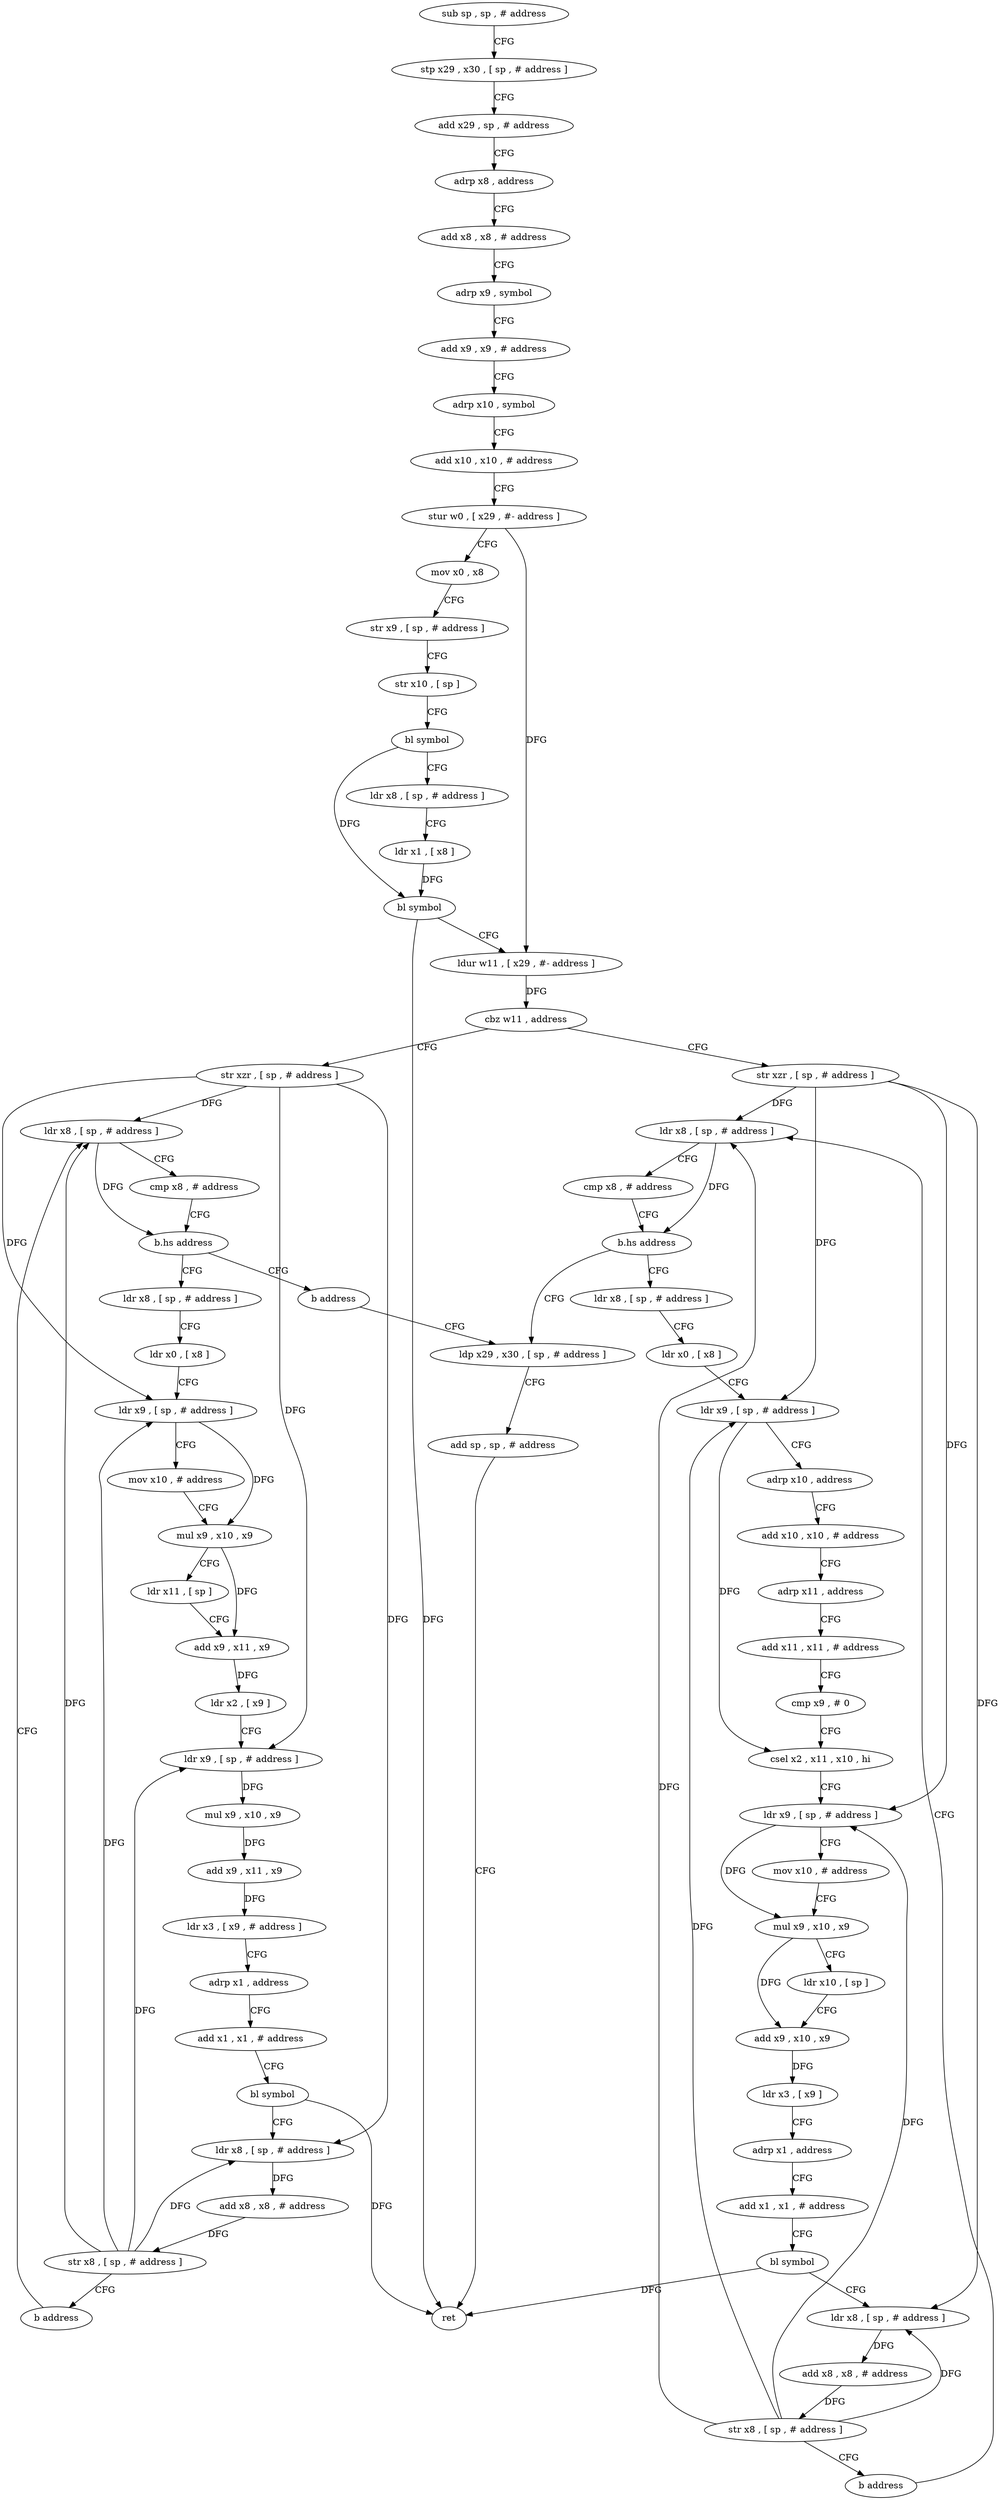 digraph "func" {
"4244256" [label = "sub sp , sp , # address" ]
"4244260" [label = "stp x29 , x30 , [ sp , # address ]" ]
"4244264" [label = "add x29 , sp , # address" ]
"4244268" [label = "adrp x8 , address" ]
"4244272" [label = "add x8 , x8 , # address" ]
"4244276" [label = "adrp x9 , symbol" ]
"4244280" [label = "add x9 , x9 , # address" ]
"4244284" [label = "adrp x10 , symbol" ]
"4244288" [label = "add x10 , x10 , # address" ]
"4244292" [label = "stur w0 , [ x29 , #- address ]" ]
"4244296" [label = "mov x0 , x8" ]
"4244300" [label = "str x9 , [ sp , # address ]" ]
"4244304" [label = "str x10 , [ sp ]" ]
"4244308" [label = "bl symbol" ]
"4244312" [label = "ldr x8 , [ sp , # address ]" ]
"4244316" [label = "ldr x1 , [ x8 ]" ]
"4244320" [label = "bl symbol" ]
"4244324" [label = "ldur w11 , [ x29 , #- address ]" ]
"4244328" [label = "cbz w11 , address" ]
"4244428" [label = "str xzr , [ sp , # address ]" ]
"4244332" [label = "str xzr , [ sp , # address ]" ]
"4244432" [label = "ldr x8 , [ sp , # address ]" ]
"4244336" [label = "ldr x8 , [ sp , # address ]" ]
"4244532" [label = "ldp x29 , x30 , [ sp , # address ]" ]
"4244536" [label = "add sp , sp , # address" ]
"4244540" [label = "ret" ]
"4244444" [label = "ldr x8 , [ sp , # address ]" ]
"4244448" [label = "ldr x0 , [ x8 ]" ]
"4244452" [label = "ldr x9 , [ sp , # address ]" ]
"4244456" [label = "adrp x10 , address" ]
"4244460" [label = "add x10 , x10 , # address" ]
"4244464" [label = "adrp x11 , address" ]
"4244468" [label = "add x11 , x11 , # address" ]
"4244472" [label = "cmp x9 , # 0" ]
"4244476" [label = "csel x2 , x11 , x10 , hi" ]
"4244480" [label = "ldr x9 , [ sp , # address ]" ]
"4244484" [label = "mov x10 , # address" ]
"4244488" [label = "mul x9 , x10 , x9" ]
"4244492" [label = "ldr x10 , [ sp ]" ]
"4244496" [label = "add x9 , x10 , x9" ]
"4244500" [label = "ldr x3 , [ x9 ]" ]
"4244504" [label = "adrp x1 , address" ]
"4244508" [label = "add x1 , x1 , # address" ]
"4244512" [label = "bl symbol" ]
"4244516" [label = "ldr x8 , [ sp , # address ]" ]
"4244520" [label = "add x8 , x8 , # address" ]
"4244524" [label = "str x8 , [ sp , # address ]" ]
"4244528" [label = "b address" ]
"4244424" [label = "b address" ]
"4244348" [label = "ldr x8 , [ sp , # address ]" ]
"4244352" [label = "ldr x0 , [ x8 ]" ]
"4244356" [label = "ldr x9 , [ sp , # address ]" ]
"4244360" [label = "mov x10 , # address" ]
"4244364" [label = "mul x9 , x10 , x9" ]
"4244368" [label = "ldr x11 , [ sp ]" ]
"4244372" [label = "add x9 , x11 , x9" ]
"4244376" [label = "ldr x2 , [ x9 ]" ]
"4244380" [label = "ldr x9 , [ sp , # address ]" ]
"4244384" [label = "mul x9 , x10 , x9" ]
"4244388" [label = "add x9 , x11 , x9" ]
"4244392" [label = "ldr x3 , [ x9 , # address ]" ]
"4244396" [label = "adrp x1 , address" ]
"4244400" [label = "add x1 , x1 , # address" ]
"4244404" [label = "bl symbol" ]
"4244408" [label = "ldr x8 , [ sp , # address ]" ]
"4244412" [label = "add x8 , x8 , # address" ]
"4244416" [label = "str x8 , [ sp , # address ]" ]
"4244420" [label = "b address" ]
"4244436" [label = "cmp x8 , # address" ]
"4244440" [label = "b.hs address" ]
"4244340" [label = "cmp x8 , # address" ]
"4244344" [label = "b.hs address" ]
"4244256" -> "4244260" [ label = "CFG" ]
"4244260" -> "4244264" [ label = "CFG" ]
"4244264" -> "4244268" [ label = "CFG" ]
"4244268" -> "4244272" [ label = "CFG" ]
"4244272" -> "4244276" [ label = "CFG" ]
"4244276" -> "4244280" [ label = "CFG" ]
"4244280" -> "4244284" [ label = "CFG" ]
"4244284" -> "4244288" [ label = "CFG" ]
"4244288" -> "4244292" [ label = "CFG" ]
"4244292" -> "4244296" [ label = "CFG" ]
"4244292" -> "4244324" [ label = "DFG" ]
"4244296" -> "4244300" [ label = "CFG" ]
"4244300" -> "4244304" [ label = "CFG" ]
"4244304" -> "4244308" [ label = "CFG" ]
"4244308" -> "4244312" [ label = "CFG" ]
"4244308" -> "4244320" [ label = "DFG" ]
"4244312" -> "4244316" [ label = "CFG" ]
"4244316" -> "4244320" [ label = "DFG" ]
"4244320" -> "4244324" [ label = "CFG" ]
"4244320" -> "4244540" [ label = "DFG" ]
"4244324" -> "4244328" [ label = "DFG" ]
"4244328" -> "4244428" [ label = "CFG" ]
"4244328" -> "4244332" [ label = "CFG" ]
"4244428" -> "4244432" [ label = "DFG" ]
"4244428" -> "4244452" [ label = "DFG" ]
"4244428" -> "4244480" [ label = "DFG" ]
"4244428" -> "4244516" [ label = "DFG" ]
"4244332" -> "4244336" [ label = "DFG" ]
"4244332" -> "4244356" [ label = "DFG" ]
"4244332" -> "4244380" [ label = "DFG" ]
"4244332" -> "4244408" [ label = "DFG" ]
"4244432" -> "4244436" [ label = "CFG" ]
"4244432" -> "4244440" [ label = "DFG" ]
"4244336" -> "4244340" [ label = "CFG" ]
"4244336" -> "4244344" [ label = "DFG" ]
"4244532" -> "4244536" [ label = "CFG" ]
"4244536" -> "4244540" [ label = "CFG" ]
"4244444" -> "4244448" [ label = "CFG" ]
"4244448" -> "4244452" [ label = "CFG" ]
"4244452" -> "4244456" [ label = "CFG" ]
"4244452" -> "4244476" [ label = "DFG" ]
"4244456" -> "4244460" [ label = "CFG" ]
"4244460" -> "4244464" [ label = "CFG" ]
"4244464" -> "4244468" [ label = "CFG" ]
"4244468" -> "4244472" [ label = "CFG" ]
"4244472" -> "4244476" [ label = "CFG" ]
"4244476" -> "4244480" [ label = "CFG" ]
"4244480" -> "4244484" [ label = "CFG" ]
"4244480" -> "4244488" [ label = "DFG" ]
"4244484" -> "4244488" [ label = "CFG" ]
"4244488" -> "4244492" [ label = "CFG" ]
"4244488" -> "4244496" [ label = "DFG" ]
"4244492" -> "4244496" [ label = "CFG" ]
"4244496" -> "4244500" [ label = "DFG" ]
"4244500" -> "4244504" [ label = "CFG" ]
"4244504" -> "4244508" [ label = "CFG" ]
"4244508" -> "4244512" [ label = "CFG" ]
"4244512" -> "4244516" [ label = "CFG" ]
"4244512" -> "4244540" [ label = "DFG" ]
"4244516" -> "4244520" [ label = "DFG" ]
"4244520" -> "4244524" [ label = "DFG" ]
"4244524" -> "4244528" [ label = "CFG" ]
"4244524" -> "4244432" [ label = "DFG" ]
"4244524" -> "4244452" [ label = "DFG" ]
"4244524" -> "4244480" [ label = "DFG" ]
"4244524" -> "4244516" [ label = "DFG" ]
"4244528" -> "4244432" [ label = "CFG" ]
"4244424" -> "4244532" [ label = "CFG" ]
"4244348" -> "4244352" [ label = "CFG" ]
"4244352" -> "4244356" [ label = "CFG" ]
"4244356" -> "4244360" [ label = "CFG" ]
"4244356" -> "4244364" [ label = "DFG" ]
"4244360" -> "4244364" [ label = "CFG" ]
"4244364" -> "4244368" [ label = "CFG" ]
"4244364" -> "4244372" [ label = "DFG" ]
"4244368" -> "4244372" [ label = "CFG" ]
"4244372" -> "4244376" [ label = "DFG" ]
"4244376" -> "4244380" [ label = "CFG" ]
"4244380" -> "4244384" [ label = "DFG" ]
"4244384" -> "4244388" [ label = "DFG" ]
"4244388" -> "4244392" [ label = "DFG" ]
"4244392" -> "4244396" [ label = "CFG" ]
"4244396" -> "4244400" [ label = "CFG" ]
"4244400" -> "4244404" [ label = "CFG" ]
"4244404" -> "4244408" [ label = "CFG" ]
"4244404" -> "4244540" [ label = "DFG" ]
"4244408" -> "4244412" [ label = "DFG" ]
"4244412" -> "4244416" [ label = "DFG" ]
"4244416" -> "4244420" [ label = "CFG" ]
"4244416" -> "4244336" [ label = "DFG" ]
"4244416" -> "4244356" [ label = "DFG" ]
"4244416" -> "4244380" [ label = "DFG" ]
"4244416" -> "4244408" [ label = "DFG" ]
"4244420" -> "4244336" [ label = "CFG" ]
"4244436" -> "4244440" [ label = "CFG" ]
"4244440" -> "4244532" [ label = "CFG" ]
"4244440" -> "4244444" [ label = "CFG" ]
"4244340" -> "4244344" [ label = "CFG" ]
"4244344" -> "4244424" [ label = "CFG" ]
"4244344" -> "4244348" [ label = "CFG" ]
}
